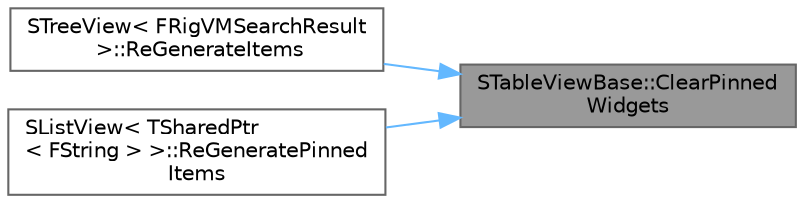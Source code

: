 digraph "STableViewBase::ClearPinnedWidgets"
{
 // INTERACTIVE_SVG=YES
 // LATEX_PDF_SIZE
  bgcolor="transparent";
  edge [fontname=Helvetica,fontsize=10,labelfontname=Helvetica,labelfontsize=10];
  node [fontname=Helvetica,fontsize=10,shape=box,height=0.2,width=0.4];
  rankdir="RL";
  Node1 [id="Node000001",label="STableViewBase::ClearPinned\lWidgets",height=0.2,width=0.4,color="gray40", fillcolor="grey60", style="filled", fontcolor="black",tooltip="Remove all the pinned widgets from the view."];
  Node1 -> Node2 [id="edge1_Node000001_Node000002",dir="back",color="steelblue1",style="solid",tooltip=" "];
  Node2 [id="Node000002",label="STreeView\< FRigVMSearchResult\l \>::ReGenerateItems",height=0.2,width=0.4,color="grey40", fillcolor="white", style="filled",URL="$de/d1d/classSTreeView.html#a4999fedbca2774f98457db4c079b98f6",tooltip=" "];
  Node1 -> Node3 [id="edge2_Node000001_Node000003",dir="back",color="steelblue1",style="solid",tooltip=" "];
  Node3 [id="Node000003",label="SListView\< TSharedPtr\l\< FString \> \>::ReGeneratePinned\lItems",height=0.2,width=0.4,color="grey40", fillcolor="white", style="filled",URL="$d1/dc1/classSListView.html#a39ab899c30f4e7fad4fc2a69b6349419",tooltip=" "];
}
